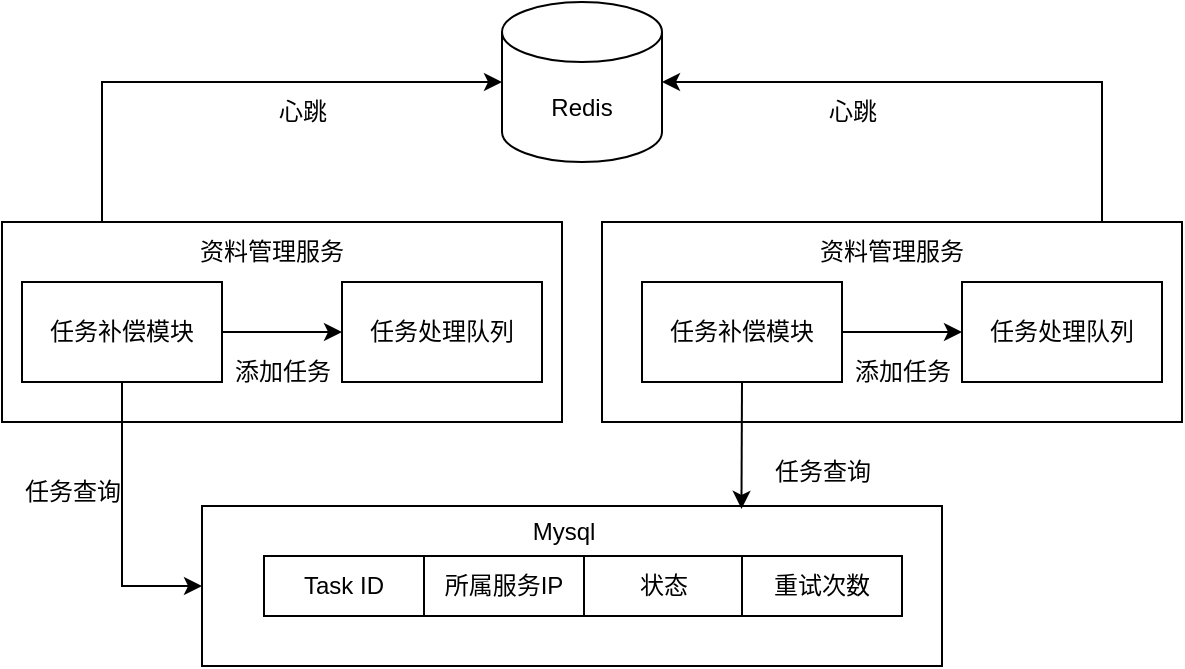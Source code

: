 <mxfile version="20.8.13" type="github">
  <diagram name="第 1 页" id="urx2mYz8i955wM-623TS">
    <mxGraphModel dx="724" dy="395" grid="1" gridSize="10" guides="1" tooltips="1" connect="1" arrows="1" fold="1" page="1" pageScale="1" pageWidth="827" pageHeight="1169" math="0" shadow="0">
      <root>
        <mxCell id="0" />
        <mxCell id="1" parent="0" />
        <mxCell id="usEpo3qZkcVVX9rA5uDC-25" style="edgeStyle=orthogonalEdgeStyle;rounded=0;orthogonalLoop=1;jettySize=auto;html=1;entryX=1;entryY=0.5;entryDx=0;entryDy=0;entryPerimeter=0;" edge="1" parent="1" source="usEpo3qZkcVVX9rA5uDC-19" target="usEpo3qZkcVVX9rA5uDC-9">
          <mxGeometry relative="1" as="geometry">
            <Array as="points">
              <mxPoint x="690" y="100" />
            </Array>
          </mxGeometry>
        </mxCell>
        <mxCell id="usEpo3qZkcVVX9rA5uDC-19" value="" style="rounded=0;whiteSpace=wrap;html=1;" vertex="1" parent="1">
          <mxGeometry x="440" y="170" width="290" height="100" as="geometry" />
        </mxCell>
        <mxCell id="usEpo3qZkcVVX9rA5uDC-26" style="edgeStyle=orthogonalEdgeStyle;rounded=0;orthogonalLoop=1;jettySize=auto;html=1;entryX=0;entryY=0.5;entryDx=0;entryDy=0;entryPerimeter=0;" edge="1" parent="1" source="usEpo3qZkcVVX9rA5uDC-12" target="usEpo3qZkcVVX9rA5uDC-9">
          <mxGeometry relative="1" as="geometry">
            <Array as="points">
              <mxPoint x="190" y="100" />
            </Array>
          </mxGeometry>
        </mxCell>
        <mxCell id="usEpo3qZkcVVX9rA5uDC-12" value="" style="rounded=0;whiteSpace=wrap;html=1;" vertex="1" parent="1">
          <mxGeometry x="140" y="170" width="280" height="100" as="geometry" />
        </mxCell>
        <mxCell id="usEpo3qZkcVVX9rA5uDC-5" style="edgeStyle=orthogonalEdgeStyle;rounded=0;orthogonalLoop=1;jettySize=auto;html=1;entryX=0;entryY=0.5;entryDx=0;entryDy=0;" edge="1" parent="1" source="usEpo3qZkcVVX9rA5uDC-1" target="usEpo3qZkcVVX9rA5uDC-2">
          <mxGeometry relative="1" as="geometry" />
        </mxCell>
        <mxCell id="usEpo3qZkcVVX9rA5uDC-6" style="edgeStyle=orthogonalEdgeStyle;rounded=0;orthogonalLoop=1;jettySize=auto;html=1;entryX=0;entryY=0.5;entryDx=0;entryDy=0;" edge="1" parent="1" source="usEpo3qZkcVVX9rA5uDC-1" target="usEpo3qZkcVVX9rA5uDC-14">
          <mxGeometry relative="1" as="geometry">
            <mxPoint x="200" y="310" as="targetPoint" />
            <Array as="points">
              <mxPoint x="200" y="352" />
            </Array>
          </mxGeometry>
        </mxCell>
        <mxCell id="usEpo3qZkcVVX9rA5uDC-1" value="任务补偿模块" style="rounded=0;whiteSpace=wrap;html=1;" vertex="1" parent="1">
          <mxGeometry x="150" y="200" width="100" height="50" as="geometry" />
        </mxCell>
        <mxCell id="usEpo3qZkcVVX9rA5uDC-2" value="任务处理队列" style="rounded=0;whiteSpace=wrap;html=1;" vertex="1" parent="1">
          <mxGeometry x="310" y="200" width="100" height="50" as="geometry" />
        </mxCell>
        <mxCell id="usEpo3qZkcVVX9rA5uDC-9" value="Redis" style="shape=cylinder3;whiteSpace=wrap;html=1;boundedLbl=1;backgroundOutline=1;size=15;" vertex="1" parent="1">
          <mxGeometry x="390" y="60" width="80" height="80" as="geometry" />
        </mxCell>
        <mxCell id="usEpo3qZkcVVX9rA5uDC-11" value="心跳" style="text;html=1;align=center;verticalAlign=middle;resizable=0;points=[];autosize=1;strokeColor=none;fillColor=none;" vertex="1" parent="1">
          <mxGeometry x="265" y="100" width="50" height="30" as="geometry" />
        </mxCell>
        <mxCell id="usEpo3qZkcVVX9rA5uDC-13" value="资料管理服务" style="text;html=1;strokeColor=none;fillColor=none;align=center;verticalAlign=middle;whiteSpace=wrap;rounded=0;" vertex="1" parent="1">
          <mxGeometry x="235" y="170" width="80" height="30" as="geometry" />
        </mxCell>
        <mxCell id="usEpo3qZkcVVX9rA5uDC-14" value="" style="rounded=0;whiteSpace=wrap;html=1;" vertex="1" parent="1">
          <mxGeometry x="240" y="312" width="370" height="80" as="geometry" />
        </mxCell>
        <mxCell id="usEpo3qZkcVVX9rA5uDC-15" value="Task ID" style="rounded=0;whiteSpace=wrap;html=1;" vertex="1" parent="1">
          <mxGeometry x="271" y="337" width="80" height="30" as="geometry" />
        </mxCell>
        <mxCell id="usEpo3qZkcVVX9rA5uDC-16" value="所属服务IP" style="rounded=0;whiteSpace=wrap;html=1;" vertex="1" parent="1">
          <mxGeometry x="351" y="337" width="80" height="30" as="geometry" />
        </mxCell>
        <mxCell id="usEpo3qZkcVVX9rA5uDC-17" value="Mysql" style="text;html=1;strokeColor=none;fillColor=none;align=center;verticalAlign=middle;whiteSpace=wrap;rounded=0;" vertex="1" parent="1">
          <mxGeometry x="381" y="310" width="80" height="30" as="geometry" />
        </mxCell>
        <mxCell id="usEpo3qZkcVVX9rA5uDC-18" value="状态" style="rounded=0;whiteSpace=wrap;html=1;" vertex="1" parent="1">
          <mxGeometry x="431" y="337" width="80" height="30" as="geometry" />
        </mxCell>
        <mxCell id="usEpo3qZkcVVX9rA5uDC-20" style="edgeStyle=orthogonalEdgeStyle;rounded=0;orthogonalLoop=1;jettySize=auto;html=1;entryX=0;entryY=0.5;entryDx=0;entryDy=0;" edge="1" parent="1" source="usEpo3qZkcVVX9rA5uDC-21" target="usEpo3qZkcVVX9rA5uDC-22">
          <mxGeometry relative="1" as="geometry" />
        </mxCell>
        <mxCell id="usEpo3qZkcVVX9rA5uDC-22" value="任务处理队列" style="rounded=0;whiteSpace=wrap;html=1;" vertex="1" parent="1">
          <mxGeometry x="620" y="200" width="100" height="50" as="geometry" />
        </mxCell>
        <mxCell id="usEpo3qZkcVVX9rA5uDC-23" value="资料管理服务" style="text;html=1;strokeColor=none;fillColor=none;align=center;verticalAlign=middle;whiteSpace=wrap;rounded=0;" vertex="1" parent="1">
          <mxGeometry x="545" y="170" width="80" height="30" as="geometry" />
        </mxCell>
        <mxCell id="usEpo3qZkcVVX9rA5uDC-27" value="心跳" style="text;html=1;align=center;verticalAlign=middle;resizable=0;points=[];autosize=1;strokeColor=none;fillColor=none;" vertex="1" parent="1">
          <mxGeometry x="540" y="100" width="50" height="30" as="geometry" />
        </mxCell>
        <mxCell id="usEpo3qZkcVVX9rA5uDC-21" value="任务补偿模块" style="rounded=0;whiteSpace=wrap;html=1;" vertex="1" parent="1">
          <mxGeometry x="460" y="200" width="100" height="50" as="geometry" />
        </mxCell>
        <mxCell id="usEpo3qZkcVVX9rA5uDC-28" value="" style="endArrow=classic;html=1;rounded=0;exitX=0.5;exitY=1;exitDx=0;exitDy=0;entryX=0.729;entryY=0.018;entryDx=0;entryDy=0;entryPerimeter=0;" edge="1" parent="1" source="usEpo3qZkcVVX9rA5uDC-21" target="usEpo3qZkcVVX9rA5uDC-14">
          <mxGeometry width="50" height="50" relative="1" as="geometry">
            <mxPoint x="300" y="250" as="sourcePoint" />
            <mxPoint x="510" y="330" as="targetPoint" />
          </mxGeometry>
        </mxCell>
        <mxCell id="usEpo3qZkcVVX9rA5uDC-29" value="重试次数" style="rounded=0;whiteSpace=wrap;html=1;" vertex="1" parent="1">
          <mxGeometry x="510" y="337" width="80" height="30" as="geometry" />
        </mxCell>
        <mxCell id="usEpo3qZkcVVX9rA5uDC-30" value="任务查询" style="text;html=1;align=center;verticalAlign=middle;resizable=0;points=[];autosize=1;strokeColor=none;fillColor=none;" vertex="1" parent="1">
          <mxGeometry x="140" y="290" width="70" height="30" as="geometry" />
        </mxCell>
        <mxCell id="usEpo3qZkcVVX9rA5uDC-31" value="任务查询" style="text;html=1;align=center;verticalAlign=middle;resizable=0;points=[];autosize=1;strokeColor=none;fillColor=none;" vertex="1" parent="1">
          <mxGeometry x="515" y="280" width="70" height="30" as="geometry" />
        </mxCell>
        <mxCell id="usEpo3qZkcVVX9rA5uDC-32" value="添加任务" style="text;html=1;align=center;verticalAlign=middle;resizable=0;points=[];autosize=1;strokeColor=none;fillColor=none;" vertex="1" parent="1">
          <mxGeometry x="245" y="230" width="70" height="30" as="geometry" />
        </mxCell>
        <mxCell id="usEpo3qZkcVVX9rA5uDC-33" value="添加任务" style="text;html=1;align=center;verticalAlign=middle;resizable=0;points=[];autosize=1;strokeColor=none;fillColor=none;" vertex="1" parent="1">
          <mxGeometry x="555" y="230" width="70" height="30" as="geometry" />
        </mxCell>
      </root>
    </mxGraphModel>
  </diagram>
</mxfile>
